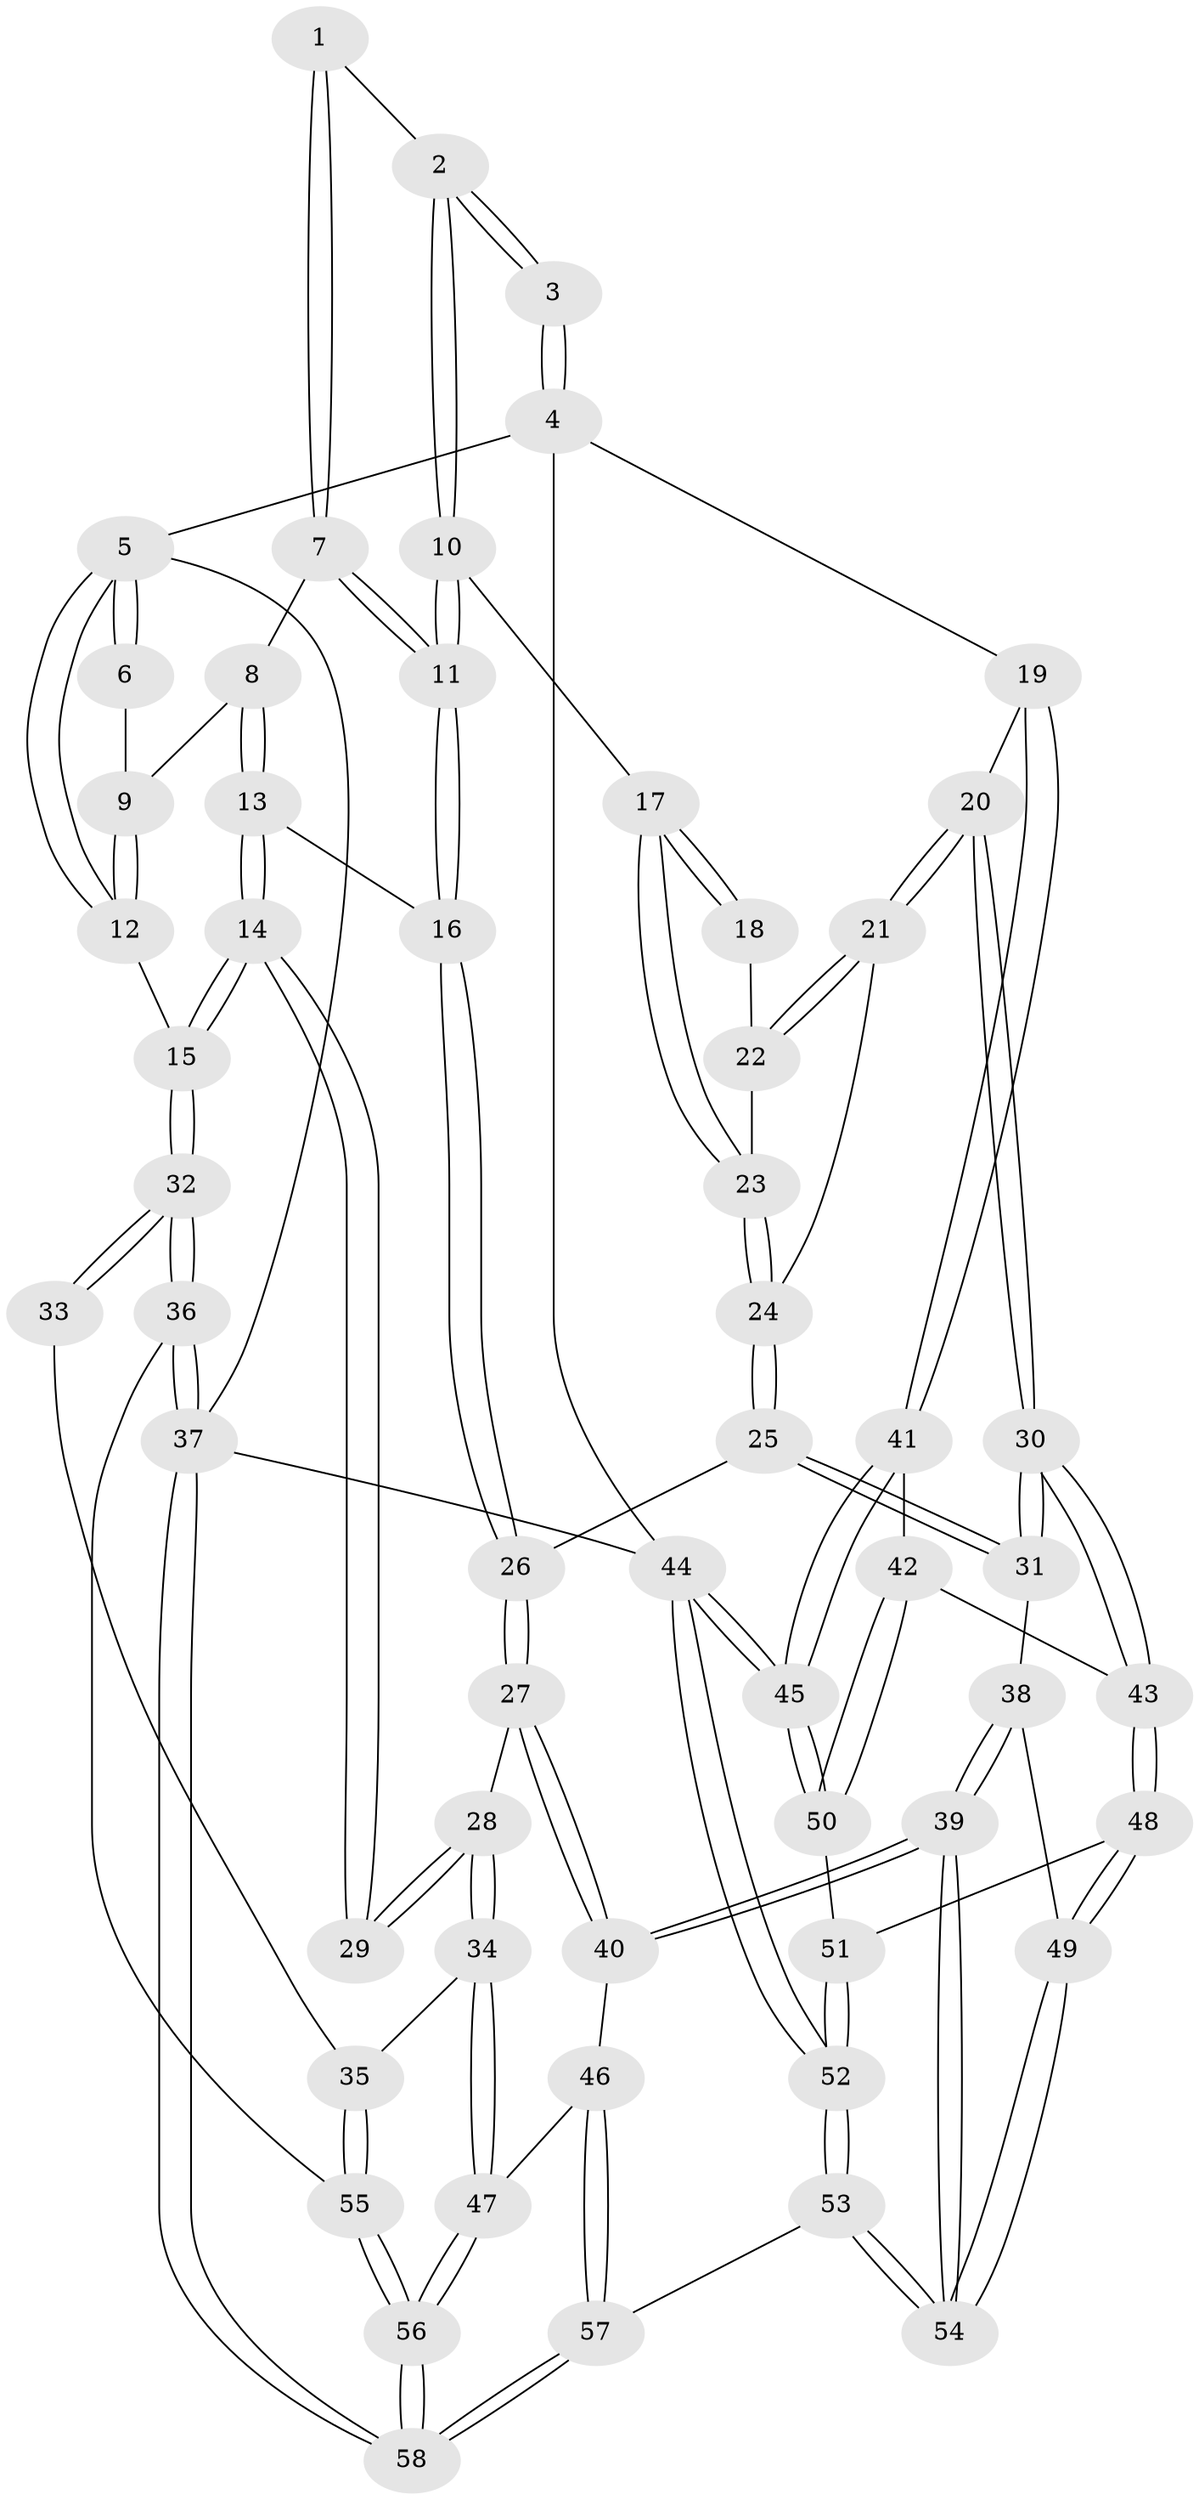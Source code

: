 // coarse degree distribution, {3: 0.20588235294117646, 4: 0.3235294117647059, 5: 0.3235294117647059, 2: 0.058823529411764705, 6: 0.08823529411764706}
// Generated by graph-tools (version 1.1) at 2025/52/02/27/25 19:52:41]
// undirected, 58 vertices, 142 edges
graph export_dot {
graph [start="1"]
  node [color=gray90,style=filled];
  1 [pos="+0.271410988557497+0"];
  2 [pos="+0.6677850417776302+0"];
  3 [pos="+1+0"];
  4 [pos="+1+0"];
  5 [pos="+0+0"];
  6 [pos="+0.13678158598386891+0"];
  7 [pos="+0.29022353826246083+0.027866809599232996"];
  8 [pos="+0.1858589769968039+0.16211878217577816"];
  9 [pos="+0.028597416372801825+0.13503135978595376"];
  10 [pos="+0.5762512998867061+0.17199029832332277"];
  11 [pos="+0.47502758330359085+0.21290785802825396"];
  12 [pos="+0+0.2462264653539831"];
  13 [pos="+0.17035019124982873+0.3408920912050099"];
  14 [pos="+0.1609897457307127+0.36129328225382323"];
  15 [pos="+0+0.2951989105230066"];
  16 [pos="+0.4704484426803476+0.2287283194835977"];
  17 [pos="+0.6515371849274634+0.20311151869453475"];
  18 [pos="+0.8010683718513535+0.16097807883748816"];
  19 [pos="+1+0.37118242228825177"];
  20 [pos="+0.9950695356870255+0.3786066806235105"];
  21 [pos="+0.9200504251537905+0.3605092154038965"];
  22 [pos="+0.8307564936220175+0.25373728108643473"];
  23 [pos="+0.7047904926689783+0.338883211718162"];
  24 [pos="+0.7113084778710766+0.41921977053398807"];
  25 [pos="+0.669435745378989+0.4842657900084603"];
  26 [pos="+0.48000285237926427+0.443727921372783"];
  27 [pos="+0.3765555561730646+0.5283935478124208"];
  28 [pos="+0.2707356944749419+0.48560692675292144"];
  29 [pos="+0.1900512049900233+0.4296152175802843"];
  30 [pos="+0.7834879368282947+0.5933151015643923"];
  31 [pos="+0.7077107866457788+0.5628641119271682"];
  32 [pos="+0+0.7292931905025737"];
  33 [pos="+0.1588232572281901+0.46225950420521533"];
  34 [pos="+0.09924094078694917+0.7502477950888802"];
  35 [pos="+0.09479742477069239+0.7497638938440205"];
  36 [pos="+0+0.7308135075107952"];
  37 [pos="+0+1"];
  38 [pos="+0.690110669564384+0.5908885247636743"];
  39 [pos="+0.47701525849765486+0.783312554342618"];
  40 [pos="+0.3928467353370641+0.7098351139801047"];
  41 [pos="+1+0.41887047092369684"];
  42 [pos="+0.8826457075820207+0.6483545104705735"];
  43 [pos="+0.8381802667281688+0.645305979339312"];
  44 [pos="+1+1"];
  45 [pos="+1+0.9721988495153797"];
  46 [pos="+0.20081247290510157+0.7847188180202932"];
  47 [pos="+0.2004419124544678+0.784738838252739"];
  48 [pos="+0.7983020747791266+0.7991308033135972"];
  49 [pos="+0.7052154521651454+0.831411434924057"];
  50 [pos="+1+0.7975724456631307"];
  51 [pos="+0.7988044359460647+0.799466405596481"];
  52 [pos="+1+1"];
  53 [pos="+0.5477957878481153+1"];
  54 [pos="+0.5530302395280909+0.9494977987644463"];
  55 [pos="+0+0.7549758999213679"];
  56 [pos="+0.15545525356984335+1"];
  57 [pos="+0.41020006853302005+1"];
  58 [pos="+0.1721415894213584+1"];
  1 -- 2;
  1 -- 7;
  1 -- 7;
  2 -- 3;
  2 -- 3;
  2 -- 10;
  2 -- 10;
  3 -- 4;
  3 -- 4;
  4 -- 5;
  4 -- 19;
  4 -- 44;
  5 -- 6;
  5 -- 6;
  5 -- 12;
  5 -- 12;
  5 -- 37;
  6 -- 9;
  7 -- 8;
  7 -- 11;
  7 -- 11;
  8 -- 9;
  8 -- 13;
  8 -- 13;
  9 -- 12;
  9 -- 12;
  10 -- 11;
  10 -- 11;
  10 -- 17;
  11 -- 16;
  11 -- 16;
  12 -- 15;
  13 -- 14;
  13 -- 14;
  13 -- 16;
  14 -- 15;
  14 -- 15;
  14 -- 29;
  14 -- 29;
  15 -- 32;
  15 -- 32;
  16 -- 26;
  16 -- 26;
  17 -- 18;
  17 -- 18;
  17 -- 23;
  17 -- 23;
  18 -- 22;
  19 -- 20;
  19 -- 41;
  19 -- 41;
  20 -- 21;
  20 -- 21;
  20 -- 30;
  20 -- 30;
  21 -- 22;
  21 -- 22;
  21 -- 24;
  22 -- 23;
  23 -- 24;
  23 -- 24;
  24 -- 25;
  24 -- 25;
  25 -- 26;
  25 -- 31;
  25 -- 31;
  26 -- 27;
  26 -- 27;
  27 -- 28;
  27 -- 40;
  27 -- 40;
  28 -- 29;
  28 -- 29;
  28 -- 34;
  28 -- 34;
  30 -- 31;
  30 -- 31;
  30 -- 43;
  30 -- 43;
  31 -- 38;
  32 -- 33;
  32 -- 33;
  32 -- 36;
  32 -- 36;
  33 -- 35;
  34 -- 35;
  34 -- 47;
  34 -- 47;
  35 -- 55;
  35 -- 55;
  36 -- 37;
  36 -- 37;
  36 -- 55;
  37 -- 58;
  37 -- 58;
  37 -- 44;
  38 -- 39;
  38 -- 39;
  38 -- 49;
  39 -- 40;
  39 -- 40;
  39 -- 54;
  39 -- 54;
  40 -- 46;
  41 -- 42;
  41 -- 45;
  41 -- 45;
  42 -- 43;
  42 -- 50;
  42 -- 50;
  43 -- 48;
  43 -- 48;
  44 -- 45;
  44 -- 45;
  44 -- 52;
  44 -- 52;
  45 -- 50;
  45 -- 50;
  46 -- 47;
  46 -- 57;
  46 -- 57;
  47 -- 56;
  47 -- 56;
  48 -- 49;
  48 -- 49;
  48 -- 51;
  49 -- 54;
  49 -- 54;
  50 -- 51;
  51 -- 52;
  51 -- 52;
  52 -- 53;
  52 -- 53;
  53 -- 54;
  53 -- 54;
  53 -- 57;
  55 -- 56;
  55 -- 56;
  56 -- 58;
  56 -- 58;
  57 -- 58;
  57 -- 58;
}
